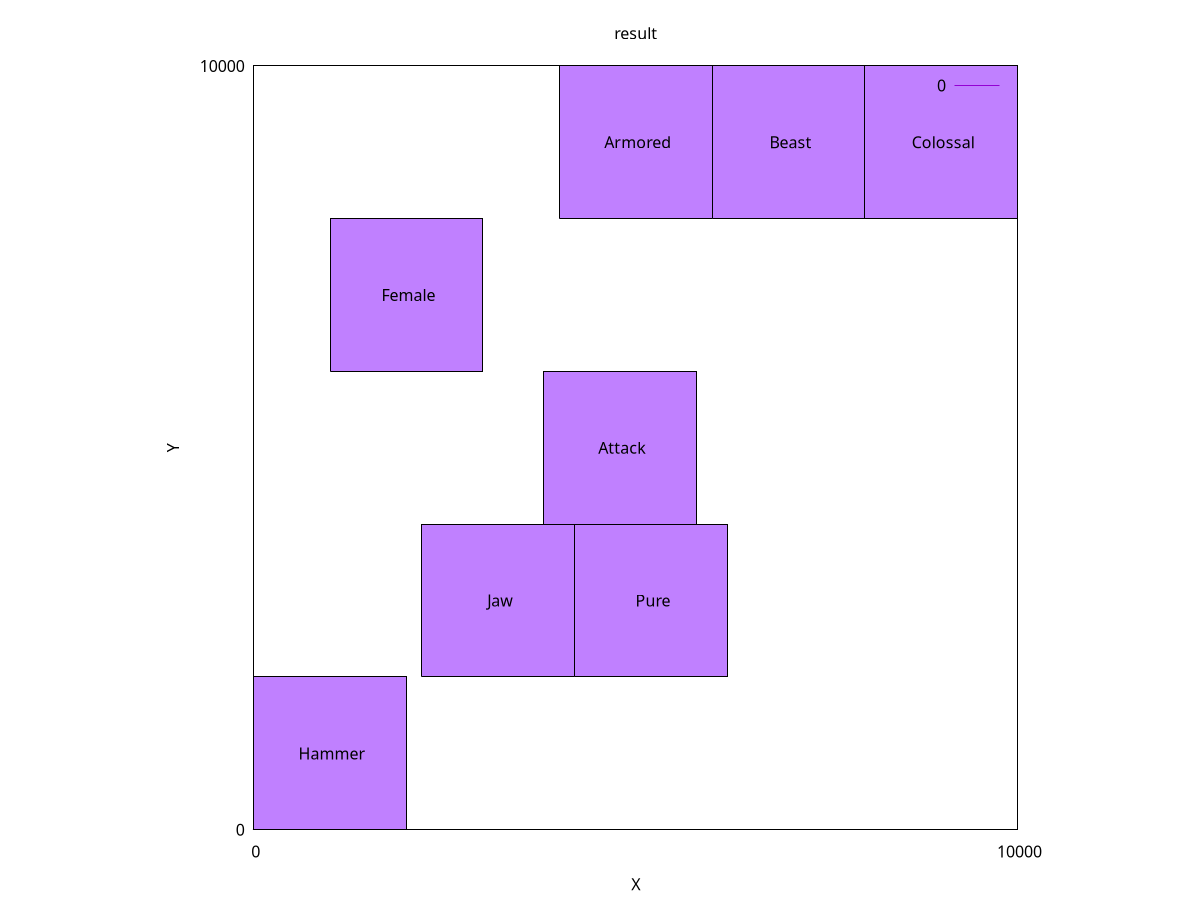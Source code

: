 reset
set title "result"
set xlabel "X"
set ylabel "Y"
set object 1 rect from 3800,4000 to 5800,6000 lw 1 fs solid fc rgb "#c080ff"
set label " Attack" at 4800,5000 center
set object 2 rect from 4000,8000 to 6000,10000 lw 1 fs solid fc rgb "#c080ff"
set label " Armored" at 5000,9000 center
set object 3 rect from 8000,8000 to 10000,10000 lw 1 fs solid fc rgb "#c080ff"
set label " Colossal" at 9000,9000 center
set object 4 rect from 1000,6000 to 3000,8000 lw 1 fs solid fc rgb "#c080ff"
set label " Female" at 2000,7000 center
set object 5 rect from 6000,8000 to 8000,10000 lw 1 fs solid fc rgb "#c080ff"
set label " Beast" at 7000,9000 center
set object 6 rect from 0,0 to 2000,2000 lw 1 fs solid fc rgb "#c080ff"
set label " Hammer" at 1000,1000 center
set object 7 rect from 2200,2000 to 4200,4000 lw 1 fs solid fc rgb "#c080ff"
set label " Jaw" at 3200,3000 center
set object 8 rect from 4200,2000 to 6200,4000 lw 1 fs solid fc rgb "#c080ff"
set label " Pure" at 5200,3000 center
set xtics 10000
set ytics 10000
set size square
set grid
plot [0:10000][0:10000]0
set terminal png size 3840,2160
set output "output.png"
replot
replot